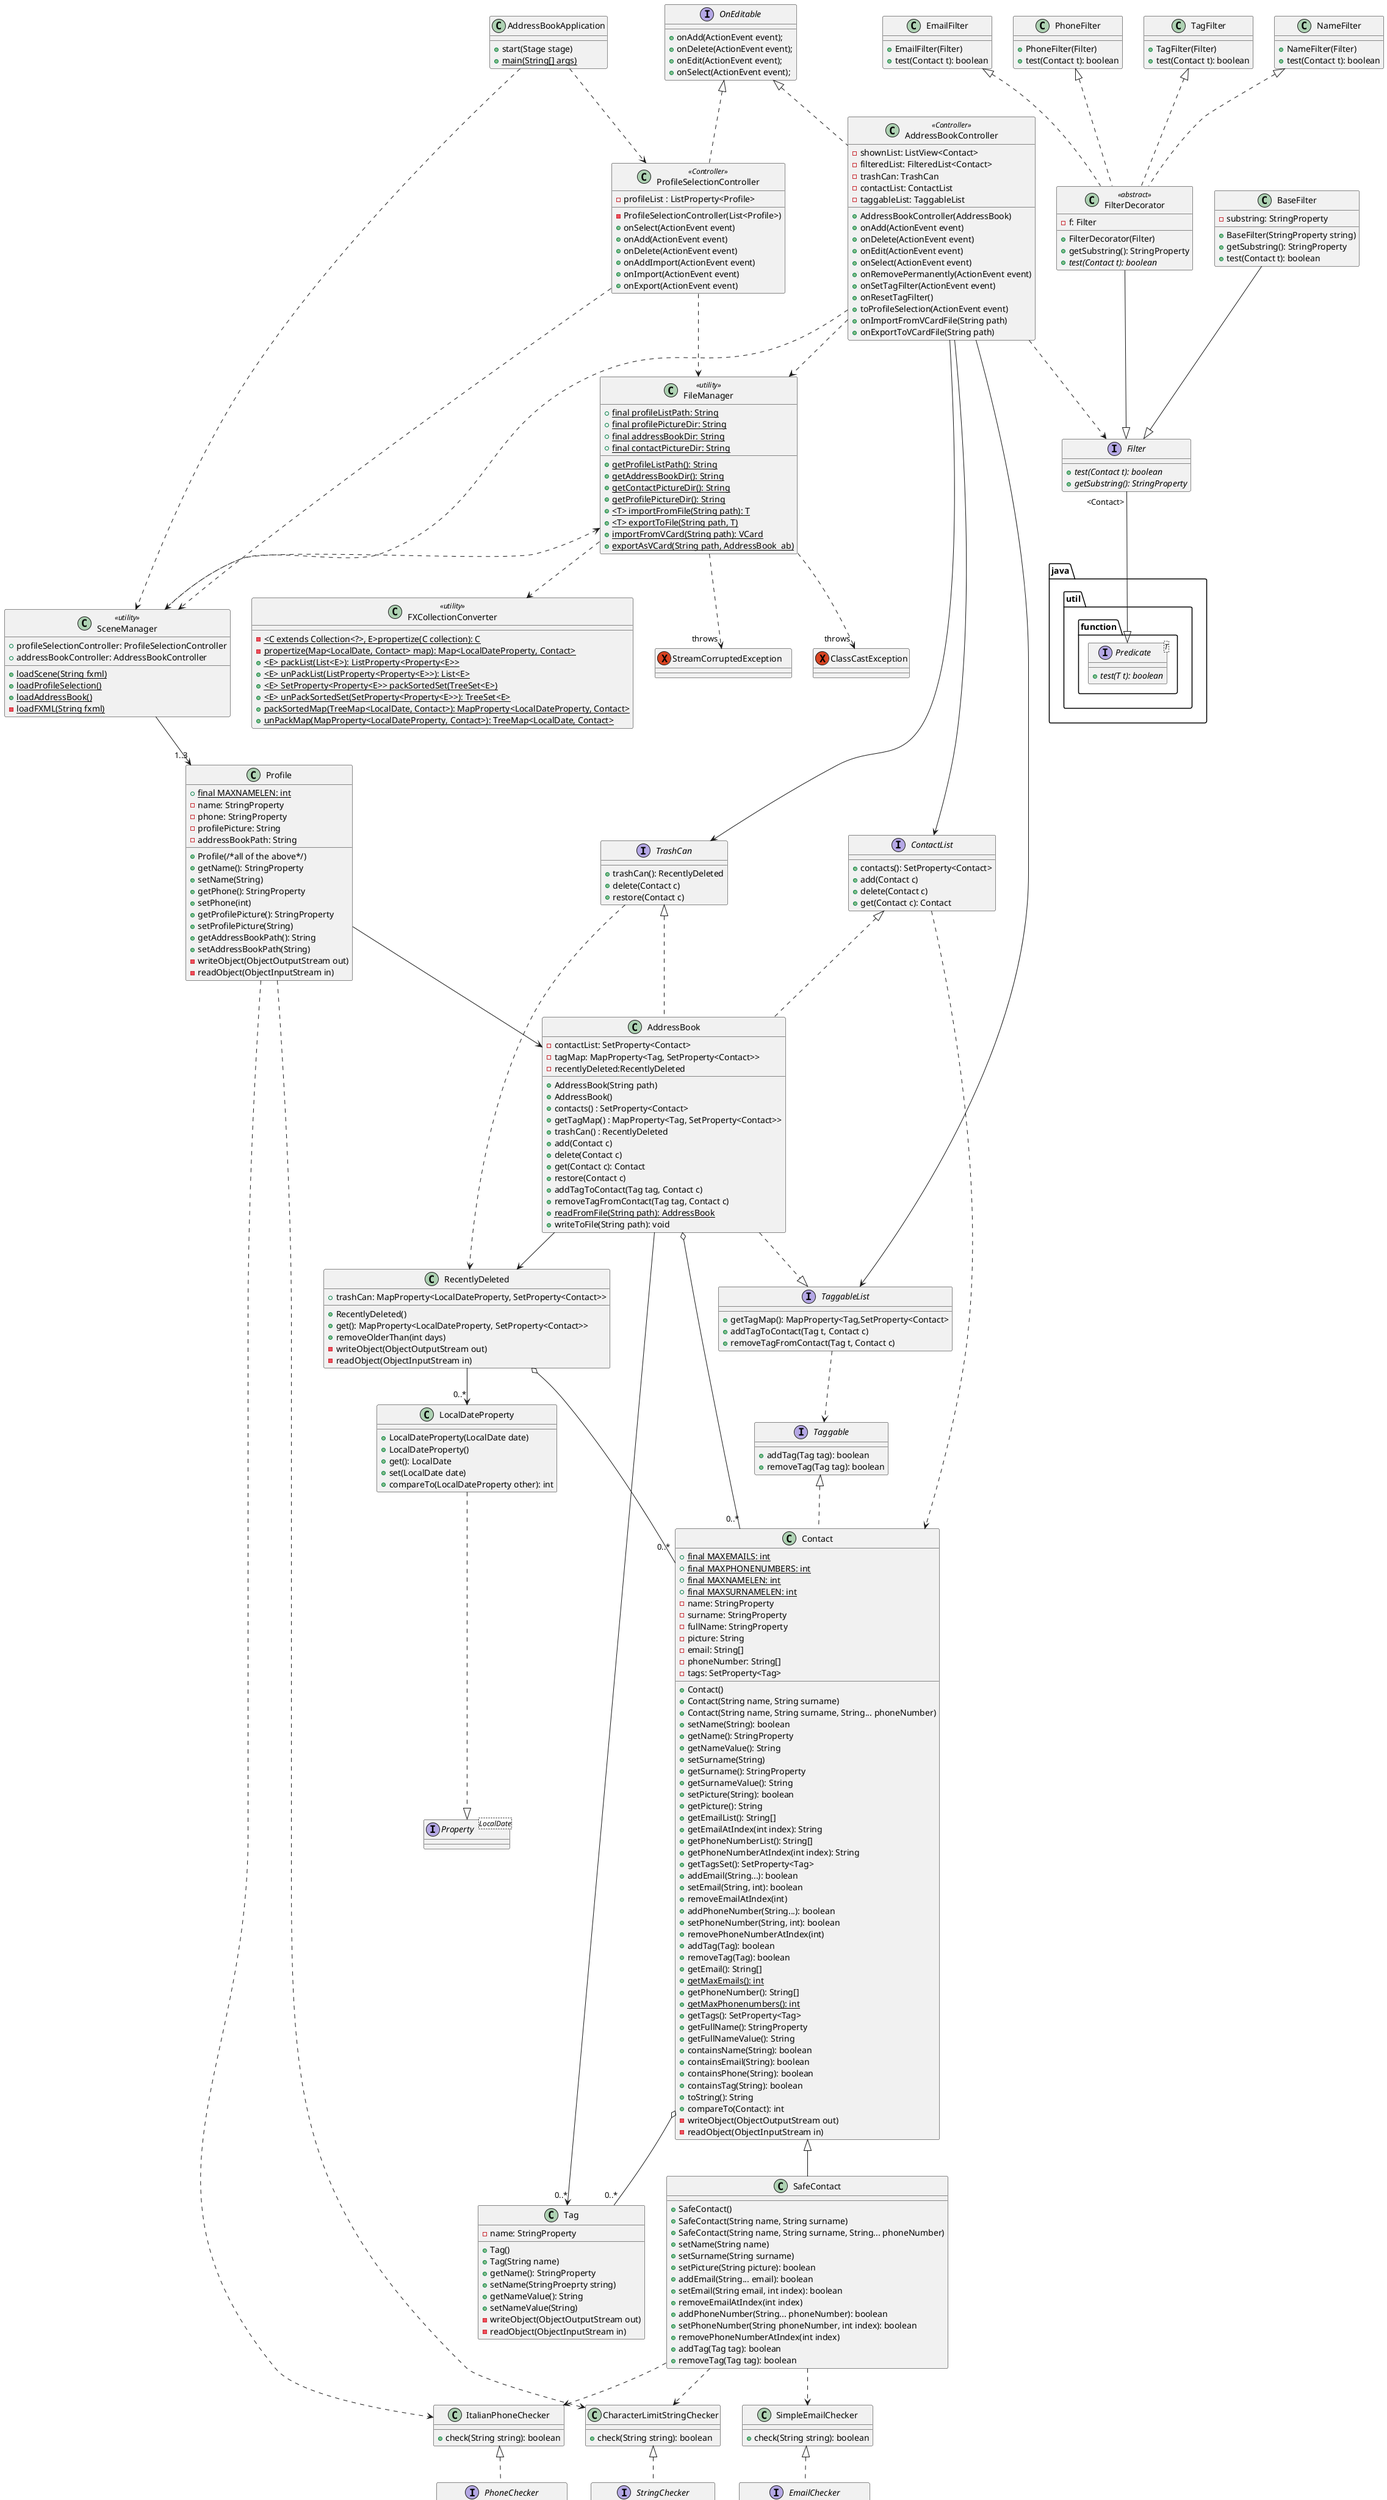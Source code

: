 @startuml class diagram

class AddressBookApplication {
   +start(Stage stage) 
   +main(String[] args) {static}
}

class SceneManager <<utility>> {
   +loadScene(String fxml) {static}
   +loadProfileSelection() {static}
   +loadAddressBook() {static}
   -loadFXML(String fxml) {static}
   +profileSelectionController: ProfileSelectionController
   +addressBookController: AddressBookController
}

class FileManager <<utility>>{
   +final profileListPath: String {static} 
   +final profilePictureDir: String {static} 
   +final addressBookDir: String {static}
   +final contactPictureDir: String {static}

   +getProfileListPath(): String {static}
   +getAddressBookDir(): String {static}
   +getContactPictureDir(): String {static}
   +getProfilePictureDir(): String {static}
   +<T> importFromFile(String path): T {static}
   +<T> exportToFile(String path, T) {static}
   +importFromVCard(String path): VCard {static}
   +exportAsVCard(String path, AddressBook  ab) {static}
}

class FXCollectionConverter <<utility>>{
   -<C extends Collection<?>, E>propertize(C collection): C {static}
   -propertize(Map<LocalDate, Contact> map): Map<LocalDateProperty, Contact> {static}
   +<E> packList(List<E>): ListProperty<Property<E>> {static}
   +<E> unPackList(ListProperty<Property<E>>): List<E> {static}
   +<E> SetProperty<Property<E>> packSortedSet(TreeSet<E>) {static}
   +<E> unPackSortedSet(SetProperty<Property<E>>): TreeSet<E> {static}
   +packSortedMap(TreeMap<LocalDate, Contact>): MapProperty<LocalDateProperty, Contact> {static}
   +unPackMap(MapProperty<LocalDateProperty, Contact>): TreeMap<LocalDate, Contact> {static}
}

exception StreamCorruptedExceptionㅤ
FileManager ..> "throws" StreamCorruptedExceptionㅤ

exception ClassCastException
FileManager<..SceneManager
FileManager..>FXCollectionConverter
FileManager ..> "throws" ClassCastException

class LocalDateProperty{
   +LocalDateProperty(LocalDate date) 
   +LocalDateProperty() 
   +get(): LocalDate 
   +set(LocalDate date)
   +compareTo(LocalDateProperty other): int
}
interface Property<LocalDate>
RecentlyDeleted --> "0..*" LocalDateProperty
LocalDateProperty ..|> Property
class RecentlyDeleted{
   +trashCan: MapProperty<LocalDateProperty, SetProperty<Contact>>
   +RecentlyDeleted()
   +get(): MapProperty<LocalDateProperty, SetProperty<Contact>>
   +removeOlderThan(int days) /'richiamata dall'AddressBookController'/
   -writeObject(ObjectOutputStream out)
   -readObject(ObjectInputStream in)
}

class Profile{
   +final MAXNAMELEN: int {static}
   -name: StringProperty 
   -phone: StringProperty
   -profilePicture: String       /' path della foto profilo '/
   -addressBookPath: String
   +Profile(/*all of the above*/)
   +getName(): StringProperty
   +setName(String) 
   +getPhone(): StringProperty
   +setPhone(int) 
   +getProfilePicture(): StringProperty
   +setProfilePicture(String)
   +getAddressBookPath(): String
   +setAddressBookPath(String)
   -writeObject(ObjectOutputStream out)
   -readObject(ObjectInputStream in)
}

class ProfileSelectionController <<Controller>> implements OnEditable{
   -profileList : ListProperty<Profile> 
   -ProfileSelectionController(List<Profile>)
   +onSelect(ActionEvent event)
   +onAdd(ActionEvent event)
   +onDelete(ActionEvent event)
   +onAddImport(ActionEvent event)
   +onImport(ActionEvent event)
   +onExport(ActionEvent event)
}
ProfileSelectionController ..> FileManager

interface TrashCan{
   +trashCan(): RecentlyDeleted
   +delete(Contact c)
   +restore(Contact c)
}
TrashCan ..> RecentlyDeleted

interface Taggable{
   +addTag(Tag tag): boolean
   +removeTag(Tag tag): boolean
}


class AddressBook implements ContactList, TrashCan{
   -contactList: SetProperty<Contact> 
   -tagMap: MapProperty<Tag, SetProperty<Contact>>
   -recentlyDeleted:RecentlyDeleted
   +AddressBook(String path)
   +AddressBook()
   +contacts() : SetProperty<Contact>
   +getTagMap() : MapProperty<Tag, SetProperty<Contact>>
   +trashCan() : RecentlyDeleted
   +add(Contact c)
   +delete(Contact c)
   +get(Contact c): Contact /'returns null if not found'/
   +restore(Contact c)
   +addTagToContact(Tag tag, Contact c)
   +removeTagFromContact(Tag tag, Contact c)
   +readFromFile(String path): AddressBook {static}
   +writeToFile(String path): void
}




class AddressBookController <<Controller>> implements OnEditable{
   -shownList: ListView<Contact>
   -filteredList: FilteredList<Contact>
   -trashCan: TrashCan
   -contactList: ContactList
   -taggableList: TaggableList
   +AddressBookController(AddressBook)   /' ad ogni avvio il costruttore dell'AddressBookController richiama deleteOlderThan() di RecentlyDeleted'/
   +onAdd(ActionEvent event) 
   +onDelete(ActionEvent event)
   +onEdit(ActionEvent event)
   +onSelect(ActionEvent event)
   +onRemovePermanently(ActionEvent event) /'chiamato da recently deleted'/
   +onSetTagFilter(ActionEvent event) /'pulsanti tag laterali cliccabili che dicono a Filter che devo cercare solo per tag'/
   +onResetTagFilter() /'Chiamato quando si esce dalla modalità di visualizzazione dei tag'/
   +toProfileSelection(ActionEvent event)
   +onImportFromVCardFile(String path)
   +onExportToVCardFile(String path)
}
AddressBookController --> TaggableList
AddressBookController --> TrashCan
AddressBookController --> ContactList
AddressBookController ..> Filter

class Tag {
   -name: StringProperty
   +Tag()
   +Tag(String name)
   +getName(): StringProperty
   +setName(StringProeprty string)
   +getNameValue(): String
   +setNameValue(String)
   -writeObject(ObjectOutputStream out)
   -readObject(ObjectInputStream in)
}

interface TaggableList {
   +getTagMap(): MapProperty<Tag,SetProperty<Contact>
   +addTagToContact(Tag t, Contact c)
   +removeTagFromContact(Tag t, Contact c)
}
TaggableList ..> Taggable
AddressBook ..|> TaggableList



interface java.util.function.Predicate<T>{
   +test(T t): boolean {abstract}
}


interface Filter {
   +test(Contact t): boolean {abstract}
   +getSubstring(): StringProperty {abstract}
}
Filter "<Contact>" --|> java.util.function.Predicate

class BaseFilter{
   -substring: StringProperty
   +BaseFilter(StringProperty string)
   +getSubstring(): StringProperty
   +test(Contact t): boolean
}
BaseFilter --|> Filter

class FilterDecorator <<abstract>> {
   -f: Filter 
   +FilterDecorator(Filter)
   +getSubstring(): StringProperty
   +test(Contact t): boolean {abstract}
}
FilterDecorator --|> Filter

class TagFilter{
   +TagFilter(Filter)
   +test(Contact t): boolean
}
TagFilter <|.. FilterDecorator

class NameFilter{
   +NameFilter(Filter)
   +test(Contact t): boolean
}
NameFilter <|.. FilterDecorator


class EmailFilter{
   +EmailFilter(Filter)
   +test(Contact t): boolean
}
EmailFilter <|.. FilterDecorator


class PhoneFilter{
   +PhoneFilter(Filter)
   +test(Contact t): boolean
}
PhoneFilter <|.. FilterDecorator


class Contact implements Taggable{
   +final MAXEMAILS: int {static}
   +final MAXPHONENUMBERS: int {static}
   +final MAXNAMELEN: int {static}
   +final MAXSURNAMELEN: int {static}
   -name: StringProperty
   -surname: StringProperty
   -fullName: StringProperty
   -picture: String
   -email: String[]
   -phoneNumber: String[]
   -tags: SetProperty<Tag>
   +Contact()
   +Contact(String name, String surname)
   +Contact(String name, String surname, String... phoneNumber)
   +setName(String): boolean
   +getName(): StringProperty
   +getNameValue(): String
   +setSurname(String)
   +getSurname(): StringProperty
   +getSurnameValue(): String
   +setPicture(String): boolean
   +getPicture(): String
   +getEmailList(): String[]
   +getEmailAtIndex(int index): String
   +getPhoneNumberList(): String[]
   +getPhoneNumberAtIndex(int index): String
   +getTagsSet(): SetProperty<Tag>
   +addEmail(String...): boolean
   +setEmail(String, int): boolean
   +removeEmailAtIndex(int)
   +addPhoneNumber(String...): boolean
   +setPhoneNumber(String, int): boolean
   +removePhoneNumberAtIndex(int)
   +addTag(Tag): boolean
   +removeTag(Tag): boolean
   +getEmail(): String[]
   +getMaxEmails(): int {static}
   +getPhoneNumber(): String[]
   +getMaxPhonenumbers(): int {static}
   +getTags(): SetProperty<Tag>
   +getFullName(): StringProperty
   +getFullNameValue(): String
   +containsName(String): boolean
   +containsEmail(String): boolean
   +containsPhone(String): boolean
   +containsTag(String): boolean
   +toString(): String
   +compareTo(Contact): int
   -writeObject(ObjectOutputStream out)
   -readObject(ObjectInputStream in)
}

class SafeContact extends Contact{
   +SafeContact()
   +SafeContact(String name, String surname)
   +SafeContact(String name, String surname, String... phoneNumber)
   +setName(String name)
   +setSurname(String surname)
   +setPicture(String picture): boolean
   +addEmail(String... email): boolean
   +setEmail(String email, int index): boolean
   +removeEmailAtIndex(int index)
   +addPhoneNumber(String... phoneNumber): boolean
   +setPhoneNumber(String phoneNumber, int index): boolean
   +removePhoneNumberAtIndex(int index)
   +addTag(Tag tag): boolean
   +removeTag(Tag tag): boolean
}

interface OnEditable{
   +onAdd(ActionEvent event); 
   +onDelete(ActionEvent event); 
   +onEdit(ActionEvent event); 
   +onSelect(ActionEvent event); 
}

interface ContactList{
   +contacts(): SetProperty<Contact>
   +add(Contact c)
   +delete(Contact c)
   +get(Contact c): Contact
}
ContactList ..> Contact

interface Checker{
   +check(String string): boolean {abstract}
}

interface EmailChecker{
   +check(String string): boolean   /' Di default, verifica che la stringa rispetti il formato []@[].[] '/
}


interface PhoneChecker{
   +check(String string): boolean   /' Di default, verifica che la stringa contenga solo caratteri numerici '/
}


interface StringChecker{
   +check(String string): boolean {abstract}
}

class SimpleEmailChecker{
   +check(String string): boolean    /'Richiama semplicemente il default di EmailChecker'/
}
SimpleEmailChecker <|.. EmailChecker

class CharacterLimitStringChecker{
   +check(String string): boolean   /'Controlla che la stringa rientri in un massimo di caratteri'/
}
CharacterLimitStringChecker <|.. StringChecker

class ItalianPhoneChecker{
   +check(String string): boolean   /' Aggiunge al comportamento di default la verifica che i caratteri siano o 9 o 10 (come da accordo con lo standard italiano) '/
}
ItalianPhoneChecker <|.. PhoneChecker

EmailChecker <|-- Checker
PhoneChecker <|-- Checker
StringChecker <|-- Checker


SceneManager --> "1..3" Profile


RecentlyDeleted o-- "0..*" Contact
AddressBook o-- "0..*" Contact


Profile --> AddressBook
AddressBook --> RecentlyDeleted   
AddressBook --> "0..*" Tag
Contact o-- "0..*" Tag

Profile ..> CharacterLimitStringChecker
Profile ..> ItalianPhoneChecker


SafeContact ..> SimpleEmailChecker
SafeContact ..> ItalianPhoneChecker
SafeContact ..> CharacterLimitStringChecker

AddressBookController ..> FileManager

AddressBookApplication ..> SceneManager


ProfileSelectionController ..> SceneManager
AddressBookController ..> SceneManager
AddressBookApplication ..> ProfileSelectionController

@enduml